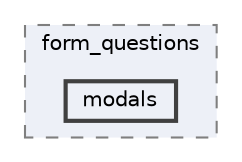 digraph "resources/views/backend/site_super_admin/tenant_domain/site_forms/form_questions/modals"
{
 // LATEX_PDF_SIZE
  bgcolor="transparent";
  edge [fontname=Helvetica,fontsize=10,labelfontname=Helvetica,labelfontsize=10];
  node [fontname=Helvetica,fontsize=10,shape=box,height=0.2,width=0.4];
  compound=true
  subgraph clusterdir_393f7d571f265dfa15aaffbc8daae563 {
    graph [ bgcolor="#edf0f7", pencolor="grey50", label="form_questions", fontname=Helvetica,fontsize=10 style="filled,dashed", URL="dir_393f7d571f265dfa15aaffbc8daae563.html",tooltip=""]
  dir_3289acf306f9b40464ef3b6660c8b2ec [label="modals", fillcolor="#edf0f7", color="grey25", style="filled,bold", URL="dir_3289acf306f9b40464ef3b6660c8b2ec.html",tooltip=""];
  }
}
